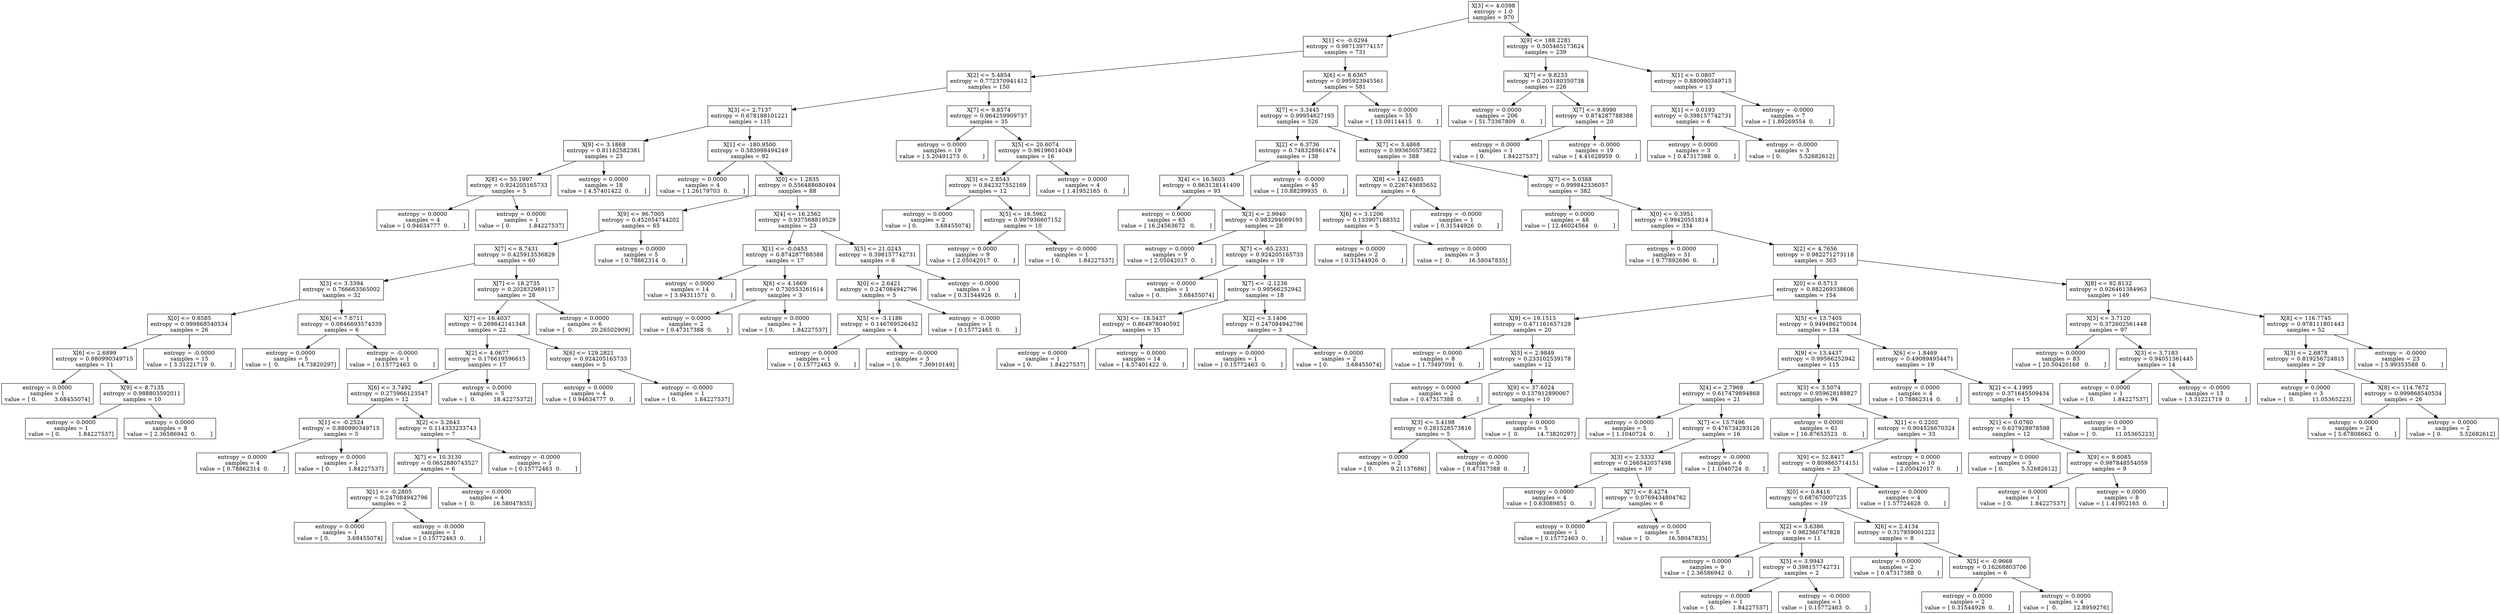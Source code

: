 digraph Tree {
0 [label="X[3] <= 4.0398\nentropy = 1.0\nsamples = 970", shape="box"] ;
1 [label="X[1] <= -0.0294\nentropy = 0.987139774157\nsamples = 731", shape="box"] ;
0 -> 1 ;
2 [label="X[2] <= 5.4854\nentropy = 0.772370941412\nsamples = 150", shape="box"] ;
1 -> 2 ;
3 [label="X[3] <= 2.7137\nentropy = 0.678188101221\nsamples = 115", shape="box"] ;
2 -> 3 ;
4 [label="X[9] <= 3.1868\nentropy = 0.81162582381\nsamples = 23", shape="box"] ;
3 -> 4 ;
5 [label="X[8] <= 50.1997\nentropy = 0.924205165733\nsamples = 5", shape="box"] ;
4 -> 5 ;
6 [label="entropy = 0.0000\nsamples = 4\nvalue = [ 0.94634777  0.        ]", shape="box"] ;
5 -> 6 ;
7 [label="entropy = 0.0000\nsamples = 1\nvalue = [ 0.          1.84227537]", shape="box"] ;
5 -> 7 ;
8 [label="entropy = 0.0000\nsamples = 18\nvalue = [ 4.57401422  0.        ]", shape="box"] ;
4 -> 8 ;
9 [label="X[1] <= -180.9500\nentropy = 0.583998494249\nsamples = 92", shape="box"] ;
3 -> 9 ;
10 [label="entropy = 0.0000\nsamples = 4\nvalue = [ 1.26179703  0.        ]", shape="box"] ;
9 -> 10 ;
11 [label="X[0] <= 1.2835\nentropy = 0.556488680494\nsamples = 88", shape="box"] ;
9 -> 11 ;
12 [label="X[9] <= 96.7005\nentropy = 0.452054744202\nsamples = 65", shape="box"] ;
11 -> 12 ;
13 [label="X[7] <= 8.7431\nentropy = 0.425913536829\nsamples = 60", shape="box"] ;
12 -> 13 ;
14 [label="X[3] <= 3.3394\nentropy = 0.766663565002\nsamples = 32", shape="box"] ;
13 -> 14 ;
15 [label="X[0] <= 0.8585\nentropy = 0.999868540534\nsamples = 26", shape="box"] ;
14 -> 15 ;
16 [label="X[6] <= 2.6899\nentropy = 0.880990349715\nsamples = 11", shape="box"] ;
15 -> 16 ;
17 [label="entropy = 0.0000\nsamples = 1\nvalue = [ 0.          3.68455074]", shape="box"] ;
16 -> 17 ;
18 [label="X[9] <= 8.7135\nentropy = 0.988803592011\nsamples = 10", shape="box"] ;
16 -> 18 ;
19 [label="entropy = 0.0000\nsamples = 1\nvalue = [ 0.          1.84227537]", shape="box"] ;
18 -> 19 ;
20 [label="entropy = 0.0000\nsamples = 9\nvalue = [ 2.36586942  0.        ]", shape="box"] ;
18 -> 20 ;
21 [label="entropy = -0.0000\nsamples = 15\nvalue = [ 3.31221719  0.        ]", shape="box"] ;
15 -> 21 ;
22 [label="X[6] <= 7.6711\nentropy = 0.0846693574339\nsamples = 6", shape="box"] ;
14 -> 22 ;
23 [label="entropy = 0.0000\nsamples = 5\nvalue = [  0.          14.73820297]", shape="box"] ;
22 -> 23 ;
24 [label="entropy = -0.0000\nsamples = 1\nvalue = [ 0.15772463  0.        ]", shape="box"] ;
22 -> 24 ;
25 [label="X[7] <= 18.2735\nentropy = 0.202832989117\nsamples = 28", shape="box"] ;
13 -> 25 ;
26 [label="X[7] <= 16.4037\nentropy = 0.269842141348\nsamples = 22", shape="box"] ;
25 -> 26 ;
27 [label="X[2] <= 4.0677\nentropy = 0.176619596615\nsamples = 17", shape="box"] ;
26 -> 27 ;
28 [label="X[6] <= 3.7492\nentropy = 0.275966123547\nsamples = 12", shape="box"] ;
27 -> 28 ;
29 [label="X[1] <= -0.2524\nentropy = 0.880990349715\nsamples = 5", shape="box"] ;
28 -> 29 ;
30 [label="entropy = 0.0000\nsamples = 4\nvalue = [ 0.78862314  0.        ]", shape="box"] ;
29 -> 30 ;
31 [label="entropy = 0.0000\nsamples = 1\nvalue = [ 0.          1.84227537]", shape="box"] ;
29 -> 31 ;
32 [label="X[2] <= 3.2643\nentropy = 0.114333233743\nsamples = 7", shape="box"] ;
28 -> 32 ;
33 [label="X[7] <= 10.3130\nentropy = 0.0652880743527\nsamples = 6", shape="box"] ;
32 -> 33 ;
34 [label="X[1] <= -0.2805\nentropy = 0.247084942796\nsamples = 2", shape="box"] ;
33 -> 34 ;
35 [label="entropy = 0.0000\nsamples = 1\nvalue = [ 0.          3.68455074]", shape="box"] ;
34 -> 35 ;
36 [label="entropy = -0.0000\nsamples = 1\nvalue = [ 0.15772463  0.        ]", shape="box"] ;
34 -> 36 ;
37 [label="entropy = 0.0000\nsamples = 4\nvalue = [  0.          16.58047835]", shape="box"] ;
33 -> 37 ;
38 [label="entropy = -0.0000\nsamples = 1\nvalue = [ 0.15772463  0.        ]", shape="box"] ;
32 -> 38 ;
39 [label="entropy = 0.0000\nsamples = 5\nvalue = [  0.          18.42275372]", shape="box"] ;
27 -> 39 ;
40 [label="X[6] <= 129.2821\nentropy = 0.924205165733\nsamples = 5", shape="box"] ;
26 -> 40 ;
41 [label="entropy = 0.0000\nsamples = 4\nvalue = [ 0.94634777  0.        ]", shape="box"] ;
40 -> 41 ;
42 [label="entropy = -0.0000\nsamples = 1\nvalue = [ 0.          1.84227537]", shape="box"] ;
40 -> 42 ;
43 [label="entropy = 0.0000\nsamples = 6\nvalue = [  0.          20.26502909]", shape="box"] ;
25 -> 43 ;
44 [label="entropy = 0.0000\nsamples = 5\nvalue = [ 0.78862314  0.        ]", shape="box"] ;
12 -> 44 ;
45 [label="X[4] <= 16.2562\nentropy = 0.937568819529\nsamples = 23", shape="box"] ;
11 -> 45 ;
46 [label="X[1] <= -0.0453\nentropy = 0.874287788388\nsamples = 17", shape="box"] ;
45 -> 46 ;
47 [label="entropy = 0.0000\nsamples = 14\nvalue = [ 3.94311571  0.        ]", shape="box"] ;
46 -> 47 ;
48 [label="X[6] <= 4.1669\nentropy = 0.730553261614\nsamples = 3", shape="box"] ;
46 -> 48 ;
49 [label="entropy = 0.0000\nsamples = 2\nvalue = [ 0.47317388  0.        ]", shape="box"] ;
48 -> 49 ;
50 [label="entropy = 0.0000\nsamples = 1\nvalue = [ 0.          1.84227537]", shape="box"] ;
48 -> 50 ;
51 [label="X[5] <= 21.0243\nentropy = 0.398157742731\nsamples = 6", shape="box"] ;
45 -> 51 ;
52 [label="X[0] <= 2.6421\nentropy = 0.247084942796\nsamples = 5", shape="box"] ;
51 -> 52 ;
53 [label="X[5] <= -3.1186\nentropy = 0.146769526452\nsamples = 4", shape="box"] ;
52 -> 53 ;
54 [label="entropy = 0.0000\nsamples = 1\nvalue = [ 0.15772463  0.        ]", shape="box"] ;
53 -> 54 ;
55 [label="entropy = -0.0000\nsamples = 3\nvalue = [ 0.          7.36910149]", shape="box"] ;
53 -> 55 ;
56 [label="entropy = -0.0000\nsamples = 1\nvalue = [ 0.15772463  0.        ]", shape="box"] ;
52 -> 56 ;
57 [label="entropy = -0.0000\nsamples = 1\nvalue = [ 0.31544926  0.        ]", shape="box"] ;
51 -> 57 ;
58 [label="X[7] <= 9.8574\nentropy = 0.964259909737\nsamples = 35", shape="box"] ;
2 -> 58 ;
59 [label="entropy = 0.0000\nsamples = 19\nvalue = [ 5.20491273  0.        ]", shape="box"] ;
58 -> 59 ;
60 [label="X[5] <= 20.6074\nentropy = 0.96196014049\nsamples = 16", shape="box"] ;
58 -> 60 ;
61 [label="X[3] <= 2.8543\nentropy = 0.842327552169\nsamples = 12", shape="box"] ;
60 -> 61 ;
62 [label="entropy = 0.0000\nsamples = 2\nvalue = [ 0.          3.68455074]", shape="box"] ;
61 -> 62 ;
63 [label="X[5] <= 16.5962\nentropy = 0.997936607152\nsamples = 10", shape="box"] ;
61 -> 63 ;
64 [label="entropy = 0.0000\nsamples = 9\nvalue = [ 2.05042017  0.        ]", shape="box"] ;
63 -> 64 ;
65 [label="entropy = -0.0000\nsamples = 1\nvalue = [ 0.          1.84227537]", shape="box"] ;
63 -> 65 ;
66 [label="entropy = 0.0000\nsamples = 4\nvalue = [ 1.41952165  0.        ]", shape="box"] ;
60 -> 66 ;
67 [label="X[6] <= 8.6367\nentropy = 0.995923945561\nsamples = 581", shape="box"] ;
1 -> 67 ;
68 [label="X[7] <= 3.3445\nentropy = 0.99954627193\nsamples = 526", shape="box"] ;
67 -> 68 ;
69 [label="X[2] <= 6.3736\nentropy = 0.748328861474\nsamples = 138", shape="box"] ;
68 -> 69 ;
70 [label="X[4] <= 16.5603\nentropy = 0.863128141409\nsamples = 93", shape="box"] ;
69 -> 70 ;
71 [label="entropy = 0.0000\nsamples = 65\nvalue = [ 16.24563672   0.        ]", shape="box"] ;
70 -> 71 ;
72 [label="X[3] <= 2.9940\nentropy = 0.983294069193\nsamples = 28", shape="box"] ;
70 -> 72 ;
73 [label="entropy = 0.0000\nsamples = 9\nvalue = [ 2.05042017  0.        ]", shape="box"] ;
72 -> 73 ;
74 [label="X[7] <= -65.2331\nentropy = 0.924205165733\nsamples = 19", shape="box"] ;
72 -> 74 ;
75 [label="entropy = 0.0000\nsamples = 1\nvalue = [ 0.          3.68455074]", shape="box"] ;
74 -> 75 ;
76 [label="X[7] <= -2.1236\nentropy = 0.99566252942\nsamples = 18", shape="box"] ;
74 -> 76 ;
77 [label="X[5] <= -18.5437\nentropy = 0.864978040592\nsamples = 15", shape="box"] ;
76 -> 77 ;
78 [label="entropy = 0.0000\nsamples = 1\nvalue = [ 0.          1.84227537]", shape="box"] ;
77 -> 78 ;
79 [label="entropy = 0.0000\nsamples = 14\nvalue = [ 4.57401422  0.        ]", shape="box"] ;
77 -> 79 ;
80 [label="X[2] <= 3.1406\nentropy = 0.247084942796\nsamples = 3", shape="box"] ;
76 -> 80 ;
81 [label="entropy = 0.0000\nsamples = 1\nvalue = [ 0.15772463  0.        ]", shape="box"] ;
80 -> 81 ;
82 [label="entropy = 0.0000\nsamples = 2\nvalue = [ 0.          3.68455074]", shape="box"] ;
80 -> 82 ;
83 [label="entropy = -0.0000\nsamples = 45\nvalue = [ 10.88299935   0.        ]", shape="box"] ;
69 -> 83 ;
84 [label="X[7] <= 3.4868\nentropy = 0.993650573822\nsamples = 388", shape="box"] ;
68 -> 84 ;
85 [label="X[8] <= 142.6685\nentropy = 0.226743685652\nsamples = 6", shape="box"] ;
84 -> 85 ;
86 [label="X[6] <= 3.1206\nentropy = 0.133907188352\nsamples = 5", shape="box"] ;
85 -> 86 ;
87 [label="entropy = 0.0000\nsamples = 2\nvalue = [ 0.31544926  0.        ]", shape="box"] ;
86 -> 87 ;
88 [label="entropy = 0.0000\nsamples = 3\nvalue = [  0.          16.58047835]", shape="box"] ;
86 -> 88 ;
89 [label="entropy = -0.0000\nsamples = 1\nvalue = [ 0.31544926  0.        ]", shape="box"] ;
85 -> 89 ;
90 [label="X[7] <= 5.0388\nentropy = 0.999842336057\nsamples = 382", shape="box"] ;
84 -> 90 ;
91 [label="entropy = 0.0000\nsamples = 48\nvalue = [ 12.46024564   0.        ]", shape="box"] ;
90 -> 91 ;
92 [label="X[0] <= 0.3951\nentropy = 0.99420551814\nsamples = 334", shape="box"] ;
90 -> 92 ;
93 [label="entropy = 0.0000\nsamples = 31\nvalue = [ 9.77892696  0.        ]", shape="box"] ;
92 -> 93 ;
94 [label="X[2] <= 4.7656\nentropy = 0.982271273118\nsamples = 303", shape="box"] ;
92 -> 94 ;
95 [label="X[0] <= 0.5713\nentropy = 0.882269338606\nsamples = 154", shape="box"] ;
94 -> 95 ;
96 [label="X[9] <= 19.1515\nentropy = 0.471161657129\nsamples = 20", shape="box"] ;
95 -> 96 ;
97 [label="entropy = 0.0000\nsamples = 8\nvalue = [ 1.73497091  0.        ]", shape="box"] ;
96 -> 97 ;
98 [label="X[3] <= 2.9849\nentropy = 0.233102539178\nsamples = 12", shape="box"] ;
96 -> 98 ;
99 [label="entropy = 0.0000\nsamples = 2\nvalue = [ 0.47317388  0.        ]", shape="box"] ;
98 -> 99 ;
100 [label="X[9] <= 37.6024\nentropy = 0.137912890067\nsamples = 10", shape="box"] ;
98 -> 100 ;
101 [label="X[3] <= 3.4198\nentropy = 0.281528573816\nsamples = 5", shape="box"] ;
100 -> 101 ;
102 [label="entropy = 0.0000\nsamples = 2\nvalue = [ 0.          9.21137686]", shape="box"] ;
101 -> 102 ;
103 [label="entropy = -0.0000\nsamples = 3\nvalue = [ 0.47317388  0.        ]", shape="box"] ;
101 -> 103 ;
104 [label="entropy = 0.0000\nsamples = 5\nvalue = [  0.          14.73820297]", shape="box"] ;
100 -> 104 ;
105 [label="X[5] <= 13.7405\nentropy = 0.949486270034\nsamples = 134", shape="box"] ;
95 -> 105 ;
106 [label="X[9] <= 13.4437\nentropy = 0.99566252942\nsamples = 115", shape="box"] ;
105 -> 106 ;
107 [label="X[4] <= 2.7969\nentropy = 0.617479894868\nsamples = 21", shape="box"] ;
106 -> 107 ;
108 [label="entropy = 0.0000\nsamples = 5\nvalue = [ 1.1040724  0.       ]", shape="box"] ;
107 -> 108 ;
109 [label="X[7] <= 13.7496\nentropy = 0.476734293126\nsamples = 16", shape="box"] ;
107 -> 109 ;
110 [label="X[3] <= 2.5332\nentropy = 0.266542037498\nsamples = 10", shape="box"] ;
109 -> 110 ;
111 [label="entropy = 0.0000\nsamples = 4\nvalue = [ 0.63089851  0.        ]", shape="box"] ;
110 -> 111 ;
112 [label="X[7] <= 8.4274\nentropy = 0.0769434804762\nsamples = 6", shape="box"] ;
110 -> 112 ;
113 [label="entropy = 0.0000\nsamples = 1\nvalue = [ 0.15772463  0.        ]", shape="box"] ;
112 -> 113 ;
114 [label="entropy = 0.0000\nsamples = 5\nvalue = [  0.          16.58047835]", shape="box"] ;
112 -> 114 ;
115 [label="entropy = -0.0000\nsamples = 6\nvalue = [ 1.1040724  0.       ]", shape="box"] ;
109 -> 115 ;
116 [label="X[3] <= 3.5074\nentropy = 0.959628188827\nsamples = 94", shape="box"] ;
106 -> 116 ;
117 [label="entropy = 0.0000\nsamples = 61\nvalue = [ 16.87653523   0.        ]", shape="box"] ;
116 -> 117 ;
118 [label="X[1] <= 0.2202\nentropy = 0.904526670324\nsamples = 33", shape="box"] ;
116 -> 118 ;
119 [label="X[9] <= 52.8417\nentropy = 0.809865714151\nsamples = 23", shape="box"] ;
118 -> 119 ;
120 [label="X[0] <= 0.8416\nentropy = 0.687670007235\nsamples = 19", shape="box"] ;
119 -> 120 ;
121 [label="X[2] <= 3.6386\nentropy = 0.982360747828\nsamples = 11", shape="box"] ;
120 -> 121 ;
122 [label="entropy = 0.0000\nsamples = 9\nvalue = [ 2.36586942  0.        ]", shape="box"] ;
121 -> 122 ;
123 [label="X[5] <= 3.9943\nentropy = 0.398157742731\nsamples = 2", shape="box"] ;
121 -> 123 ;
124 [label="entropy = 0.0000\nsamples = 1\nvalue = [ 0.          1.84227537]", shape="box"] ;
123 -> 124 ;
125 [label="entropy = -0.0000\nsamples = 1\nvalue = [ 0.15772463  0.        ]", shape="box"] ;
123 -> 125 ;
126 [label="X[6] <= 2.4134\nentropy = 0.317959001222\nsamples = 8", shape="box"] ;
120 -> 126 ;
127 [label="entropy = 0.0000\nsamples = 2\nvalue = [ 0.47317388  0.        ]", shape="box"] ;
126 -> 127 ;
128 [label="X[5] <= -0.9668\nentropy = 0.16268803706\nsamples = 6", shape="box"] ;
126 -> 128 ;
129 [label="entropy = 0.0000\nsamples = 2\nvalue = [ 0.31544926  0.        ]", shape="box"] ;
128 -> 129 ;
130 [label="entropy = 0.0000\nsamples = 4\nvalue = [  0.         12.8959276]", shape="box"] ;
128 -> 130 ;
131 [label="entropy = 0.0000\nsamples = 4\nvalue = [ 1.57724628  0.        ]", shape="box"] ;
119 -> 131 ;
132 [label="entropy = 0.0000\nsamples = 10\nvalue = [ 2.05042017  0.        ]", shape="box"] ;
118 -> 132 ;
133 [label="X[6] <= 1.8469\nentropy = 0.490894954471\nsamples = 19", shape="box"] ;
105 -> 133 ;
134 [label="entropy = 0.0000\nsamples = 4\nvalue = [ 0.78862314  0.        ]", shape="box"] ;
133 -> 134 ;
135 [label="X[2] <= 4.1995\nentropy = 0.371645509434\nsamples = 15", shape="box"] ;
133 -> 135 ;
136 [label="X[1] <= 0.0760\nentropy = 0.637928978598\nsamples = 12", shape="box"] ;
135 -> 136 ;
137 [label="entropy = 0.0000\nsamples = 3\nvalue = [ 0.          5.52682612]", shape="box"] ;
136 -> 137 ;
138 [label="X[9] <= 9.6085\nentropy = 0.987848554059\nsamples = 9", shape="box"] ;
136 -> 138 ;
139 [label="entropy = 0.0000\nsamples = 1\nvalue = [ 0.          1.84227537]", shape="box"] ;
138 -> 139 ;
140 [label="entropy = 0.0000\nsamples = 8\nvalue = [ 1.41952165  0.        ]", shape="box"] ;
138 -> 140 ;
141 [label="entropy = 0.0000\nsamples = 3\nvalue = [  0.          11.05365223]", shape="box"] ;
135 -> 141 ;
142 [label="X[8] <= 92.8132\nentropy = 0.926461384963\nsamples = 149", shape="box"] ;
94 -> 142 ;
143 [label="X[3] <= 3.7120\nentropy = 0.372602561448\nsamples = 97", shape="box"] ;
142 -> 143 ;
144 [label="entropy = 0.0000\nsamples = 83\nvalue = [ 20.50420168   0.        ]", shape="box"] ;
143 -> 144 ;
145 [label="X[3] <= 3.7183\nentropy = 0.94051361445\nsamples = 14", shape="box"] ;
143 -> 145 ;
146 [label="entropy = 0.0000\nsamples = 1\nvalue = [ 0.          1.84227537]", shape="box"] ;
145 -> 146 ;
147 [label="entropy = -0.0000\nsamples = 13\nvalue = [ 3.31221719  0.        ]", shape="box"] ;
145 -> 147 ;
148 [label="X[8] <= 116.7745\nentropy = 0.978111801443\nsamples = 52", shape="box"] ;
142 -> 148 ;
149 [label="X[3] <= 2.6878\nentropy = 0.819256724815\nsamples = 29", shape="box"] ;
148 -> 149 ;
150 [label="entropy = 0.0000\nsamples = 3\nvalue = [  0.          11.05365223]", shape="box"] ;
149 -> 150 ;
151 [label="X[8] <= 114.7672\nentropy = 0.999868540534\nsamples = 26", shape="box"] ;
149 -> 151 ;
152 [label="entropy = 0.0000\nsamples = 24\nvalue = [ 5.67808662  0.        ]", shape="box"] ;
151 -> 152 ;
153 [label="entropy = 0.0000\nsamples = 2\nvalue = [ 0.          5.52682612]", shape="box"] ;
151 -> 153 ;
154 [label="entropy = -0.0000\nsamples = 23\nvalue = [ 5.99353588  0.        ]", shape="box"] ;
148 -> 154 ;
155 [label="entropy = 0.0000\nsamples = 55\nvalue = [ 13.09114415   0.        ]", shape="box"] ;
67 -> 155 ;
156 [label="X[9] <= 188.2281\nentropy = 0.505465173624\nsamples = 239", shape="box"] ;
0 -> 156 ;
157 [label="X[7] <= 9.8233\nentropy = 0.203180350738\nsamples = 226", shape="box"] ;
156 -> 157 ;
158 [label="entropy = 0.0000\nsamples = 206\nvalue = [ 51.73367809   0.        ]", shape="box"] ;
157 -> 158 ;
159 [label="X[7] <= 9.8990\nentropy = 0.874287788388\nsamples = 20", shape="box"] ;
157 -> 159 ;
160 [label="entropy = 0.0000\nsamples = 1\nvalue = [ 0.          1.84227537]", shape="box"] ;
159 -> 160 ;
161 [label="entropy = -0.0000\nsamples = 19\nvalue = [ 4.41628959  0.        ]", shape="box"] ;
159 -> 161 ;
162 [label="X[1] <= 0.0807\nentropy = 0.880990349715\nsamples = 13", shape="box"] ;
156 -> 162 ;
163 [label="X[1] <= 0.0193\nentropy = 0.398157742731\nsamples = 6", shape="box"] ;
162 -> 163 ;
164 [label="entropy = 0.0000\nsamples = 3\nvalue = [ 0.47317388  0.        ]", shape="box"] ;
163 -> 164 ;
165 [label="entropy = -0.0000\nsamples = 3\nvalue = [ 0.          5.52682612]", shape="box"] ;
163 -> 165 ;
166 [label="entropy = -0.0000\nsamples = 7\nvalue = [ 1.89269554  0.        ]", shape="box"] ;
162 -> 166 ;
}
